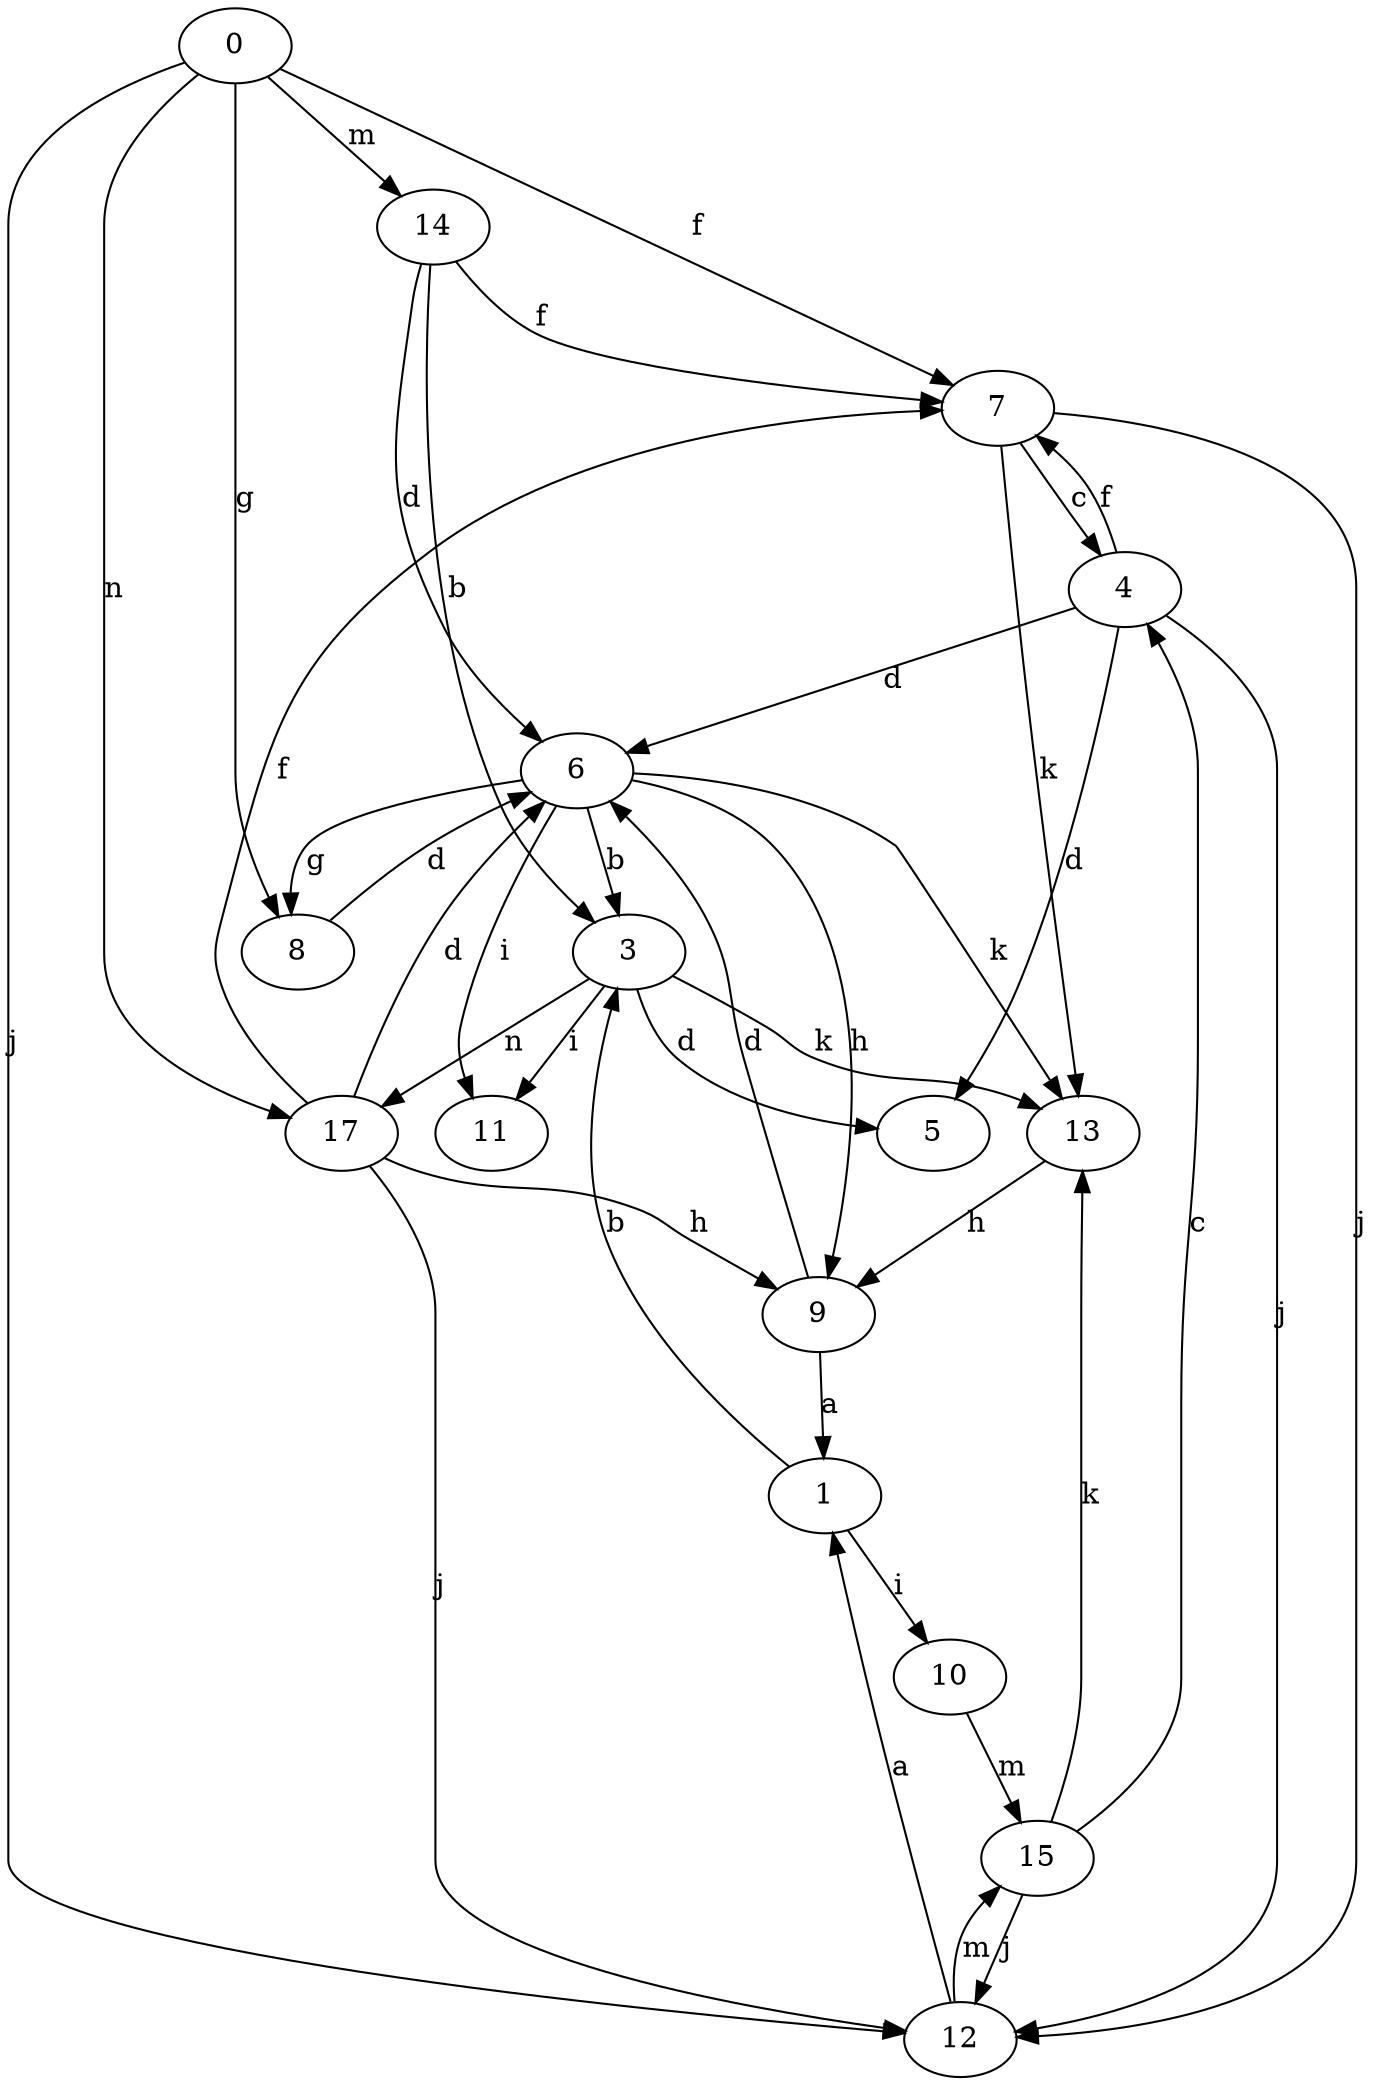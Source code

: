 strict digraph  {
0;
1;
3;
4;
5;
6;
7;
8;
9;
10;
11;
12;
13;
14;
15;
17;
0 -> 7  [label=f];
0 -> 8  [label=g];
0 -> 12  [label=j];
0 -> 14  [label=m];
0 -> 17  [label=n];
1 -> 3  [label=b];
1 -> 10  [label=i];
3 -> 5  [label=d];
3 -> 11  [label=i];
3 -> 13  [label=k];
3 -> 17  [label=n];
4 -> 5  [label=d];
4 -> 6  [label=d];
4 -> 7  [label=f];
4 -> 12  [label=j];
6 -> 3  [label=b];
6 -> 8  [label=g];
6 -> 9  [label=h];
6 -> 11  [label=i];
6 -> 13  [label=k];
7 -> 4  [label=c];
7 -> 12  [label=j];
7 -> 13  [label=k];
8 -> 6  [label=d];
9 -> 1  [label=a];
9 -> 6  [label=d];
10 -> 15  [label=m];
12 -> 1  [label=a];
12 -> 15  [label=m];
13 -> 9  [label=h];
14 -> 3  [label=b];
14 -> 6  [label=d];
14 -> 7  [label=f];
15 -> 4  [label=c];
15 -> 12  [label=j];
15 -> 13  [label=k];
17 -> 6  [label=d];
17 -> 7  [label=f];
17 -> 9  [label=h];
17 -> 12  [label=j];
}
